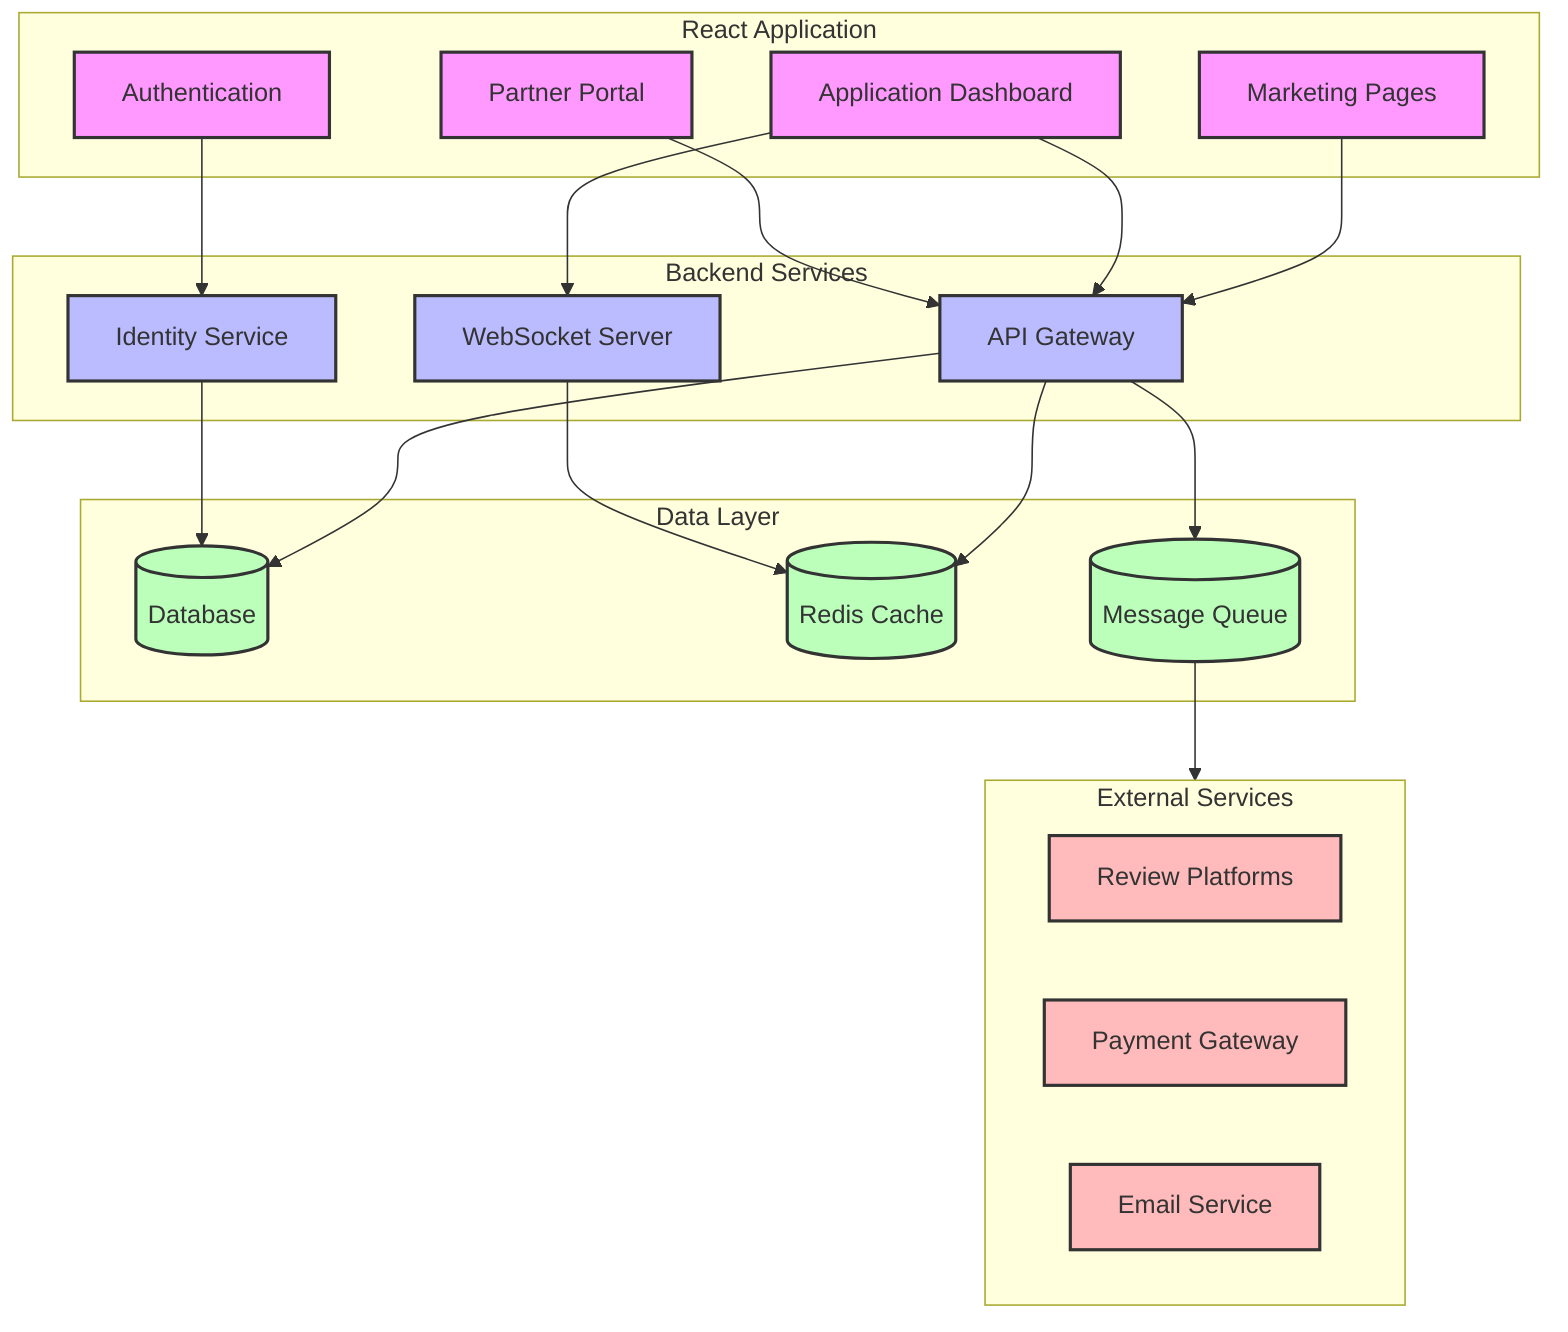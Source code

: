 flowchart TB
    subgraph Frontend["React Application"]
        MARKETING["Marketing Pages"]
        APP["Application Dashboard"]
        PARTNER["Partner Portal"]
        AUTH["Authentication"]
    end

    subgraph Services["Backend Services"]
        API["API Gateway"]
        WS["WebSocket Server"]
        IDENTITY["Identity Service"]
    end

    subgraph Data["Data Layer"]
        DB[(Database)]
        CACHE[(Redis Cache)]
        QUEUE[("Message Queue")]
    end

    subgraph External["External Services"]
        REVIEW["Review Platforms"]
        PAYMENT["Payment Gateway"]
        EMAIL["Email Service"]
    end

    MARKETING --> API
    APP --> API
    APP --> WS
    PARTNER --> API
    AUTH --> IDENTITY

    API --> DB
    API --> CACHE
    WS --> CACHE
    IDENTITY --> DB

    API --> QUEUE
    QUEUE --> External

    classDef frontend fill:#f9f,stroke:#333,stroke-width:2px
    classDef services fill:#bbf,stroke:#333,stroke-width:2px
    classDef data fill:#bfb,stroke:#333,stroke-width:2px
    classDef external fill:#fbb,stroke:#333,stroke-width:2px

    class MARKETING,APP,PARTNER,AUTH frontend
    class API,WS,IDENTITY services
    class DB,CACHE,QUEUE data
    class REVIEW,PAYMENT,EMAIL external